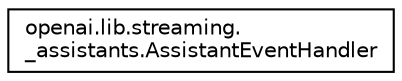 digraph "Graphical Class Hierarchy"
{
 // LATEX_PDF_SIZE
  edge [fontname="Helvetica",fontsize="10",labelfontname="Helvetica",labelfontsize="10"];
  node [fontname="Helvetica",fontsize="10",shape=record];
  rankdir="LR";
  Node0 [label="openai.lib.streaming.\l_assistants.AssistantEventHandler",height=0.2,width=0.4,color="black", fillcolor="white", style="filled",URL="$classopenai_1_1lib_1_1streaming_1_1__assistants_1_1AssistantEventHandler.html",tooltip=" "];
}
